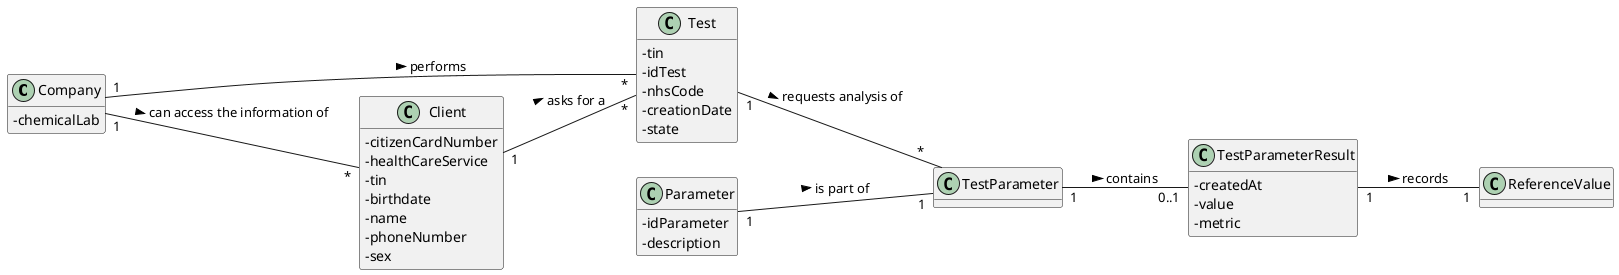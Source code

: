 @startuml
hide methods
left to right direction
skinparam classAttributeIconSize 0

class Company{
-chemicalLab
}

class Test{
-tin
-idTest
-nhsCode
-creationDate
-state
}

class Client{
-citizenCardNumber
-healthCareService
-tin
-birthdate
-name
-phoneNumber
-sex
}

class TestParameter{
}

class TestParameterResult{
-createdAt
-value
-metric
}

class ReferenceValue{

}

class Parameter{
-idParameter
-description
}

Company "1" -- "*" Client : can access the information of >
Company "1" -- "*" Test : performs >
Client "1" -- "*" Test : asks for a >
Test "1" -- "*" TestParameter : requests analysis of >
TestParameter "1" -- "0..1" TestParameterResult : contains >
Parameter "1" -- "1" TestParameter : is part of >
TestParameterResult "1" -- "1" ReferenceValue : records >

@enduml